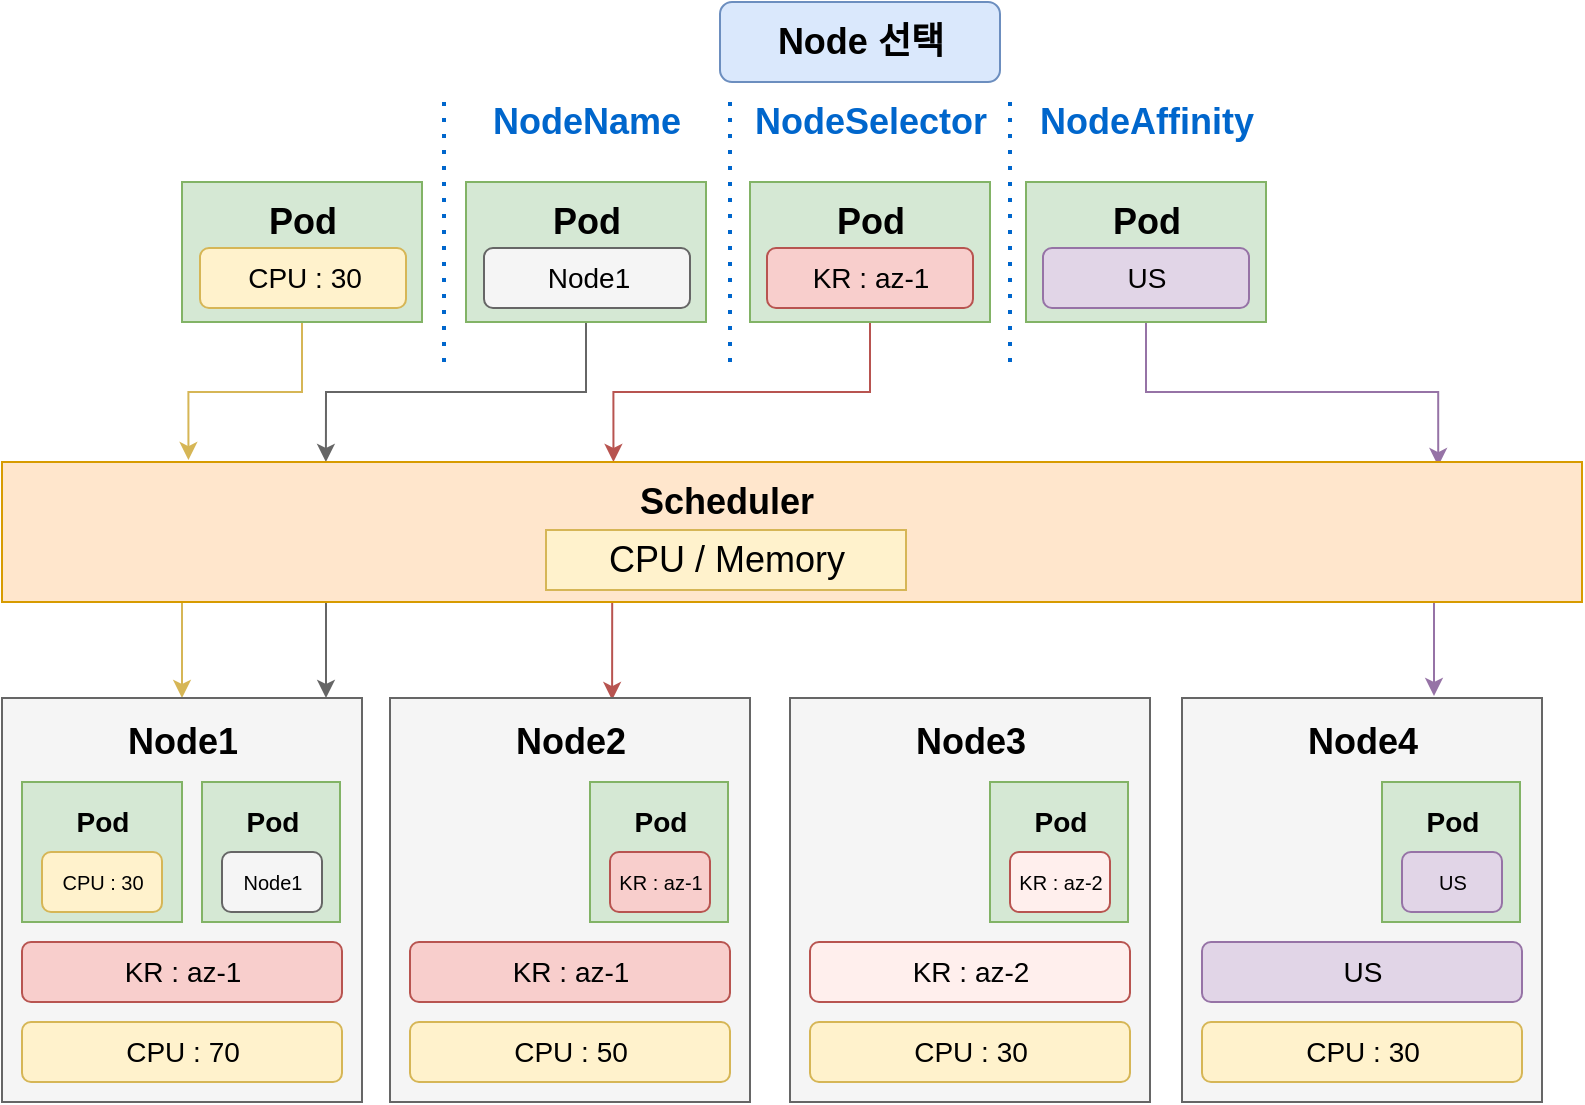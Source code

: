 <mxfile version="15.8.6" type="github">
  <diagram id="DPgHXlCVzqi7R0CJ91FG" name="Page-1">
    <mxGraphModel dx="1422" dy="762" grid="1" gridSize="10" guides="1" tooltips="1" connect="1" arrows="1" fold="1" page="1" pageScale="1" pageWidth="827" pageHeight="1169" math="0" shadow="0">
      <root>
        <mxCell id="0" />
        <mxCell id="1" parent="0" />
        <mxCell id="qnsOKVuPS2ipW3x4oZC6-25" value="" style="rounded=1;whiteSpace=wrap;html=1;fontSize=24;fillColor=#dae8fc;strokeColor=#6c8ebf;" vertex="1" parent="1">
          <mxGeometry x="379" y="130" width="140" height="40" as="geometry" />
        </mxCell>
        <mxCell id="qnsOKVuPS2ipW3x4oZC6-26" value="&lt;b&gt;&lt;font style=&quot;font-size: 18px&quot; color=&quot;#0066cc&quot;&gt;NodeName&lt;/font&gt;&lt;/b&gt;" style="text;html=1;resizable=0;autosize=1;align=center;verticalAlign=middle;points=[];fillColor=none;strokeColor=none;rounded=0;" vertex="1" parent="1">
          <mxGeometry x="257" y="180" width="110" height="20" as="geometry" />
        </mxCell>
        <mxCell id="qnsOKVuPS2ipW3x4oZC6-27" value="&lt;b&gt;&lt;font style=&quot;font-size: 18px&quot; color=&quot;#0066cc&quot;&gt;NodeSelector&lt;/font&gt;&lt;/b&gt;" style="text;html=1;resizable=0;autosize=1;align=center;verticalAlign=middle;points=[];fillColor=none;strokeColor=none;rounded=0;" vertex="1" parent="1">
          <mxGeometry x="389" y="180" width="130" height="20" as="geometry" />
        </mxCell>
        <mxCell id="qnsOKVuPS2ipW3x4oZC6-28" value="&lt;b&gt;&lt;font style=&quot;font-size: 18px&quot; color=&quot;#0066cc&quot;&gt;NodeAffinity&lt;/font&gt;&lt;/b&gt;" style="text;html=1;resizable=0;autosize=1;align=center;verticalAlign=middle;points=[];fillColor=none;strokeColor=none;rounded=0;" vertex="1" parent="1">
          <mxGeometry x="532" y="180" width="120" height="20" as="geometry" />
        </mxCell>
        <mxCell id="qnsOKVuPS2ipW3x4oZC6-29" value="" style="endArrow=none;dashed=1;html=1;dashPattern=1 3;strokeWidth=2;rounded=0;fontSize=18;fontColor=#0066CC;strokeColor=#0066CC;" edge="1" parent="1">
          <mxGeometry width="50" height="50" relative="1" as="geometry">
            <mxPoint x="524" y="310" as="sourcePoint" />
            <mxPoint x="524" y="180" as="targetPoint" />
          </mxGeometry>
        </mxCell>
        <mxCell id="qnsOKVuPS2ipW3x4oZC6-30" value="" style="endArrow=none;dashed=1;html=1;dashPattern=1 3;strokeWidth=2;rounded=0;fontSize=18;fontColor=#0066CC;strokeColor=#0066CC;" edge="1" parent="1">
          <mxGeometry width="50" height="50" relative="1" as="geometry">
            <mxPoint x="384" y="310" as="sourcePoint" />
            <mxPoint x="384" y="180" as="targetPoint" />
          </mxGeometry>
        </mxCell>
        <mxCell id="qnsOKVuPS2ipW3x4oZC6-97" style="edgeStyle=orthogonalEdgeStyle;rounded=0;orthogonalLoop=1;jettySize=auto;html=1;exitX=0.5;exitY=1;exitDx=0;exitDy=0;entryX=0.387;entryY=0;entryDx=0;entryDy=0;entryPerimeter=0;fontSize=10;fontColor=#0066CC;strokeColor=#b85450;fillColor=#f8cecc;" edge="1" parent="1" source="qnsOKVuPS2ipW3x4oZC6-31" target="qnsOKVuPS2ipW3x4oZC6-38">
          <mxGeometry relative="1" as="geometry" />
        </mxCell>
        <mxCell id="qnsOKVuPS2ipW3x4oZC6-31" value="" style="rounded=0;whiteSpace=wrap;html=1;fontSize=18;fillColor=#d5e8d4;strokeColor=#82b366;" vertex="1" parent="1">
          <mxGeometry x="394" y="220" width="120" height="70" as="geometry" />
        </mxCell>
        <mxCell id="qnsOKVuPS2ipW3x4oZC6-79" style="edgeStyle=orthogonalEdgeStyle;rounded=0;orthogonalLoop=1;jettySize=auto;html=1;exitX=0.5;exitY=1;exitDx=0;exitDy=0;entryX=0.205;entryY=0;entryDx=0;entryDy=0;entryPerimeter=0;fontSize=10;fontColor=#0066CC;strokeColor=#666666;fillColor=#f5f5f5;" edge="1" parent="1" source="qnsOKVuPS2ipW3x4oZC6-32" target="qnsOKVuPS2ipW3x4oZC6-38">
          <mxGeometry relative="1" as="geometry" />
        </mxCell>
        <mxCell id="qnsOKVuPS2ipW3x4oZC6-32" value="" style="rounded=0;whiteSpace=wrap;html=1;fontSize=18;fillColor=#d5e8d4;strokeColor=#82b366;" vertex="1" parent="1">
          <mxGeometry x="252" y="220" width="120" height="70" as="geometry" />
        </mxCell>
        <mxCell id="qnsOKVuPS2ipW3x4oZC6-119" style="edgeStyle=orthogonalEdgeStyle;rounded=0;orthogonalLoop=1;jettySize=auto;html=1;exitX=0.5;exitY=1;exitDx=0;exitDy=0;entryX=0.909;entryY=0.029;entryDx=0;entryDy=0;entryPerimeter=0;fontSize=10;fontColor=#0066CC;strokeColor=#9673a6;fillColor=#e1d5e7;" edge="1" parent="1" source="qnsOKVuPS2ipW3x4oZC6-33" target="qnsOKVuPS2ipW3x4oZC6-38">
          <mxGeometry relative="1" as="geometry" />
        </mxCell>
        <mxCell id="qnsOKVuPS2ipW3x4oZC6-33" value="" style="rounded=0;whiteSpace=wrap;html=1;fontSize=18;fillColor=#d5e8d4;strokeColor=#82b366;" vertex="1" parent="1">
          <mxGeometry x="532" y="220" width="120" height="70" as="geometry" />
        </mxCell>
        <mxCell id="qnsOKVuPS2ipW3x4oZC6-34" value="&lt;b&gt;&lt;font style=&quot;font-size: 18px&quot;&gt;Pod&lt;/font&gt;&lt;/b&gt;" style="text;html=1;resizable=0;autosize=1;align=center;verticalAlign=middle;points=[];fillColor=none;strokeColor=none;rounded=0;" vertex="1" parent="1">
          <mxGeometry x="429" y="230" width="50" height="20" as="geometry" />
        </mxCell>
        <mxCell id="qnsOKVuPS2ipW3x4oZC6-35" value="&lt;b&gt;&lt;font style=&quot;font-size: 18px&quot;&gt;Pod&lt;/font&gt;&lt;/b&gt;" style="text;html=1;resizable=0;autosize=1;align=center;verticalAlign=middle;points=[];fillColor=none;strokeColor=none;rounded=0;" vertex="1" parent="1">
          <mxGeometry x="287" y="230" width="50" height="20" as="geometry" />
        </mxCell>
        <mxCell id="qnsOKVuPS2ipW3x4oZC6-36" value="&lt;b&gt;&lt;font style=&quot;font-size: 18px&quot;&gt;Pod&lt;/font&gt;&lt;/b&gt;" style="text;html=1;resizable=0;autosize=1;align=center;verticalAlign=middle;points=[];fillColor=none;strokeColor=none;rounded=0;" vertex="1" parent="1">
          <mxGeometry x="567" y="230" width="50" height="20" as="geometry" />
        </mxCell>
        <mxCell id="qnsOKVuPS2ipW3x4oZC6-37" value="&lt;b&gt;&lt;font style=&quot;font-size: 18px&quot;&gt;Node 선택&lt;/font&gt;&lt;/b&gt;" style="text;html=1;resizable=0;autosize=1;align=center;verticalAlign=middle;points=[];fillColor=none;strokeColor=none;rounded=0;" vertex="1" parent="1">
          <mxGeometry x="399" y="140" width="100" height="20" as="geometry" />
        </mxCell>
        <mxCell id="qnsOKVuPS2ipW3x4oZC6-78" style="edgeStyle=orthogonalEdgeStyle;rounded=0;orthogonalLoop=1;jettySize=auto;html=1;exitX=0.25;exitY=1;exitDx=0;exitDy=0;entryX=0.5;entryY=0;entryDx=0;entryDy=0;fontSize=10;fontColor=#0066CC;strokeColor=#d6b656;fillColor=#fff2cc;" edge="1" parent="1" source="qnsOKVuPS2ipW3x4oZC6-38" target="qnsOKVuPS2ipW3x4oZC6-42">
          <mxGeometry relative="1" as="geometry">
            <Array as="points">
              <mxPoint x="110" y="430" />
            </Array>
          </mxGeometry>
        </mxCell>
        <mxCell id="qnsOKVuPS2ipW3x4oZC6-80" style="edgeStyle=orthogonalEdgeStyle;rounded=0;orthogonalLoop=1;jettySize=auto;html=1;exitX=0.25;exitY=1;exitDx=0;exitDy=0;entryX=0.9;entryY=0;entryDx=0;entryDy=0;entryPerimeter=0;fontSize=10;fontColor=#0066CC;strokeColor=#666666;fillColor=#f5f5f5;" edge="1" parent="1" source="qnsOKVuPS2ipW3x4oZC6-38" target="qnsOKVuPS2ipW3x4oZC6-42">
          <mxGeometry relative="1" as="geometry">
            <Array as="points">
              <mxPoint x="182" y="430" />
            </Array>
          </mxGeometry>
        </mxCell>
        <mxCell id="qnsOKVuPS2ipW3x4oZC6-98" style="edgeStyle=orthogonalEdgeStyle;rounded=0;orthogonalLoop=1;jettySize=auto;html=1;exitX=0.5;exitY=1;exitDx=0;exitDy=0;entryX=0.617;entryY=0.005;entryDx=0;entryDy=0;entryPerimeter=0;fontSize=10;fontColor=#0066CC;strokeColor=#b85450;fillColor=#f8cecc;" edge="1" parent="1" source="qnsOKVuPS2ipW3x4oZC6-38" target="qnsOKVuPS2ipW3x4oZC6-81">
          <mxGeometry relative="1" as="geometry">
            <Array as="points">
              <mxPoint x="325" y="430" />
            </Array>
          </mxGeometry>
        </mxCell>
        <mxCell id="qnsOKVuPS2ipW3x4oZC6-120" style="edgeStyle=orthogonalEdgeStyle;rounded=0;orthogonalLoop=1;jettySize=auto;html=1;exitX=0.75;exitY=1;exitDx=0;exitDy=0;entryX=0.7;entryY=-0.005;entryDx=0;entryDy=0;entryPerimeter=0;fontSize=10;fontColor=#0066CC;strokeColor=#9673a6;fillColor=#e1d5e7;" edge="1" parent="1" source="qnsOKVuPS2ipW3x4oZC6-38" target="qnsOKVuPS2ipW3x4oZC6-109">
          <mxGeometry relative="1" as="geometry">
            <Array as="points">
              <mxPoint x="736" y="430" />
            </Array>
          </mxGeometry>
        </mxCell>
        <mxCell id="qnsOKVuPS2ipW3x4oZC6-38" value="" style="rounded=0;whiteSpace=wrap;html=1;fontSize=18;fillColor=#ffe6cc;strokeColor=#d79b00;" vertex="1" parent="1">
          <mxGeometry x="20" y="360" width="790" height="70" as="geometry" />
        </mxCell>
        <mxCell id="qnsOKVuPS2ipW3x4oZC6-39" value="&lt;b&gt;&lt;font style=&quot;font-size: 18px&quot;&gt;Scheduler&lt;/font&gt;&lt;/b&gt;" style="text;html=1;resizable=0;autosize=1;align=center;verticalAlign=middle;points=[];fillColor=none;strokeColor=none;rounded=0;" vertex="1" parent="1">
          <mxGeometry x="332" y="370" width="100" height="20" as="geometry" />
        </mxCell>
        <mxCell id="qnsOKVuPS2ipW3x4oZC6-40" value="" style="rounded=0;whiteSpace=wrap;html=1;fontSize=18;fillColor=#fff2cc;strokeColor=#d6b656;" vertex="1" parent="1">
          <mxGeometry x="292" y="394" width="180" height="30" as="geometry" />
        </mxCell>
        <mxCell id="qnsOKVuPS2ipW3x4oZC6-41" value="&lt;font style=&quot;font-size: 18px&quot;&gt;CPU / Memory&lt;/font&gt;" style="text;html=1;resizable=0;autosize=1;align=center;verticalAlign=middle;points=[];fillColor=none;strokeColor=none;rounded=0;" vertex="1" parent="1">
          <mxGeometry x="317" y="399" width="130" height="20" as="geometry" />
        </mxCell>
        <mxCell id="qnsOKVuPS2ipW3x4oZC6-42" value="" style="rounded=0;whiteSpace=wrap;html=1;fontSize=18;fontColor=#333333;fillColor=#f5f5f5;strokeColor=#666666;" vertex="1" parent="1">
          <mxGeometry x="20" y="478" width="180" height="202" as="geometry" />
        </mxCell>
        <mxCell id="qnsOKVuPS2ipW3x4oZC6-44" value="&lt;b&gt;&lt;font style=&quot;font-size: 18px&quot;&gt;Node1&lt;/font&gt;&lt;/b&gt;" style="text;html=1;resizable=0;autosize=1;align=center;verticalAlign=middle;points=[];fillColor=none;strokeColor=none;rounded=0;" vertex="1" parent="1">
          <mxGeometry x="75" y="490" width="70" height="20" as="geometry" />
        </mxCell>
        <mxCell id="qnsOKVuPS2ipW3x4oZC6-45" value="" style="rounded=1;whiteSpace=wrap;html=1;fontSize=18;fillColor=#f5f5f5;strokeColor=#666666;fontColor=#333333;" vertex="1" parent="1">
          <mxGeometry x="261" y="253" width="103" height="30" as="geometry" />
        </mxCell>
        <mxCell id="qnsOKVuPS2ipW3x4oZC6-46" value="&lt;font style=&quot;font-size: 14px&quot;&gt;Node1&lt;/font&gt;" style="text;html=1;resizable=0;autosize=1;align=center;verticalAlign=middle;points=[];fillColor=none;strokeColor=none;rounded=0;" vertex="1" parent="1">
          <mxGeometry x="282.5" y="258" width="60" height="20" as="geometry" />
        </mxCell>
        <mxCell id="qnsOKVuPS2ipW3x4oZC6-47" value="" style="rounded=1;whiteSpace=wrap;html=1;fontSize=18;fillColor=#f8cecc;strokeColor=#b85450;" vertex="1" parent="1">
          <mxGeometry x="402.5" y="253" width="103" height="30" as="geometry" />
        </mxCell>
        <mxCell id="qnsOKVuPS2ipW3x4oZC6-48" value="&lt;font style=&quot;font-size: 14px&quot;&gt;KR : az-1&lt;/font&gt;" style="text;html=1;resizable=0;autosize=1;align=center;verticalAlign=middle;points=[];fillColor=none;strokeColor=none;rounded=0;" vertex="1" parent="1">
          <mxGeometry x="419" y="258" width="70" height="20" as="geometry" />
        </mxCell>
        <mxCell id="qnsOKVuPS2ipW3x4oZC6-49" value="" style="rounded=1;whiteSpace=wrap;html=1;fontSize=18;fillColor=#e1d5e7;strokeColor=#9673a6;" vertex="1" parent="1">
          <mxGeometry x="540.5" y="253" width="103" height="30" as="geometry" />
        </mxCell>
        <mxCell id="qnsOKVuPS2ipW3x4oZC6-50" value="&lt;font style=&quot;font-size: 14px&quot;&gt;US&lt;/font&gt;" style="text;html=1;resizable=0;autosize=1;align=center;verticalAlign=middle;points=[];fillColor=none;strokeColor=none;rounded=0;" vertex="1" parent="1">
          <mxGeometry x="577" y="258" width="30" height="20" as="geometry" />
        </mxCell>
        <mxCell id="qnsOKVuPS2ipW3x4oZC6-51" value="" style="rounded=0;whiteSpace=wrap;html=1;fontSize=18;fillColor=#d5e8d4;strokeColor=#82b366;" vertex="1" parent="1">
          <mxGeometry x="120" y="520" width="69" height="70" as="geometry" />
        </mxCell>
        <mxCell id="qnsOKVuPS2ipW3x4oZC6-52" value="&lt;b&gt;&lt;font style=&quot;font-size: 14px&quot;&gt;Pod&lt;/font&gt;&lt;/b&gt;" style="text;html=1;resizable=0;autosize=1;align=center;verticalAlign=middle;points=[];fillColor=none;strokeColor=none;rounded=0;" vertex="1" parent="1">
          <mxGeometry x="135" y="530" width="40" height="20" as="geometry" />
        </mxCell>
        <mxCell id="qnsOKVuPS2ipW3x4oZC6-53" value="" style="rounded=1;whiteSpace=wrap;html=1;fontSize=18;fillColor=#f5f5f5;strokeColor=#666666;fontColor=#333333;" vertex="1" parent="1">
          <mxGeometry x="130" y="555" width="50" height="30" as="geometry" />
        </mxCell>
        <mxCell id="qnsOKVuPS2ipW3x4oZC6-54" value="&lt;font style=&quot;font-size: 10px&quot;&gt;Node1&lt;/font&gt;" style="text;html=1;resizable=0;autosize=1;align=center;verticalAlign=middle;points=[];fillColor=none;strokeColor=none;rounded=0;" vertex="1" parent="1">
          <mxGeometry x="135" y="560" width="40" height="20" as="geometry" />
        </mxCell>
        <mxCell id="qnsOKVuPS2ipW3x4oZC6-56" value="" style="rounded=1;whiteSpace=wrap;html=1;fontSize=18;fillColor=#f8cecc;strokeColor=#b85450;" vertex="1" parent="1">
          <mxGeometry x="30" y="600" width="160" height="30" as="geometry" />
        </mxCell>
        <mxCell id="qnsOKVuPS2ipW3x4oZC6-57" value="&lt;font style=&quot;font-size: 14px&quot;&gt;KR : az-1&lt;/font&gt;" style="text;html=1;resizable=0;autosize=1;align=center;verticalAlign=middle;points=[];fillColor=none;strokeColor=none;rounded=0;" vertex="1" parent="1">
          <mxGeometry x="75" y="605" width="70" height="20" as="geometry" />
        </mxCell>
        <mxCell id="qnsOKVuPS2ipW3x4oZC6-58" value="" style="endArrow=none;dashed=1;html=1;dashPattern=1 3;strokeWidth=2;rounded=0;fontSize=18;fontColor=#0066CC;strokeColor=#0066CC;" edge="1" parent="1">
          <mxGeometry width="50" height="50" relative="1" as="geometry">
            <mxPoint x="241" y="310" as="sourcePoint" />
            <mxPoint x="241" y="180" as="targetPoint" />
          </mxGeometry>
        </mxCell>
        <mxCell id="qnsOKVuPS2ipW3x4oZC6-77" style="edgeStyle=orthogonalEdgeStyle;rounded=0;orthogonalLoop=1;jettySize=auto;html=1;exitX=0.5;exitY=1;exitDx=0;exitDy=0;entryX=0.118;entryY=-0.014;entryDx=0;entryDy=0;entryPerimeter=0;fontSize=10;fontColor=#0066CC;strokeColor=#d6b656;fillColor=#fff2cc;" edge="1" parent="1" source="qnsOKVuPS2ipW3x4oZC6-59" target="qnsOKVuPS2ipW3x4oZC6-38">
          <mxGeometry relative="1" as="geometry" />
        </mxCell>
        <mxCell id="qnsOKVuPS2ipW3x4oZC6-59" value="" style="rounded=0;whiteSpace=wrap;html=1;fontSize=18;fillColor=#d5e8d4;strokeColor=#82b366;" vertex="1" parent="1">
          <mxGeometry x="110" y="220" width="120" height="70" as="geometry" />
        </mxCell>
        <mxCell id="qnsOKVuPS2ipW3x4oZC6-60" value="&lt;b&gt;&lt;font style=&quot;font-size: 18px&quot;&gt;Pod&lt;/font&gt;&lt;/b&gt;" style="text;html=1;resizable=0;autosize=1;align=center;verticalAlign=middle;points=[];fillColor=none;strokeColor=none;rounded=0;" vertex="1" parent="1">
          <mxGeometry x="145" y="230" width="50" height="20" as="geometry" />
        </mxCell>
        <mxCell id="qnsOKVuPS2ipW3x4oZC6-61" value="" style="rounded=1;whiteSpace=wrap;html=1;fontSize=18;fillColor=#fff2cc;strokeColor=#d6b656;" vertex="1" parent="1">
          <mxGeometry x="119" y="253" width="103" height="30" as="geometry" />
        </mxCell>
        <mxCell id="qnsOKVuPS2ipW3x4oZC6-62" value="&lt;font style=&quot;font-size: 14px&quot;&gt;CPU : 30&lt;/font&gt;" style="text;html=1;resizable=0;autosize=1;align=center;verticalAlign=middle;points=[];fillColor=none;strokeColor=none;rounded=0;" vertex="1" parent="1">
          <mxGeometry x="135.5" y="258" width="70" height="20" as="geometry" />
        </mxCell>
        <mxCell id="qnsOKVuPS2ipW3x4oZC6-63" value="" style="rounded=1;whiteSpace=wrap;html=1;fontSize=18;fillColor=#fff2cc;strokeColor=#d6b656;" vertex="1" parent="1">
          <mxGeometry x="30" y="640" width="160" height="30" as="geometry" />
        </mxCell>
        <mxCell id="qnsOKVuPS2ipW3x4oZC6-64" value="&lt;font style=&quot;font-size: 14px&quot;&gt;CPU : 70&lt;/font&gt;" style="text;html=1;resizable=0;autosize=1;align=center;verticalAlign=middle;points=[];fillColor=none;strokeColor=none;rounded=0;" vertex="1" parent="1">
          <mxGeometry x="75" y="645" width="70" height="20" as="geometry" />
        </mxCell>
        <mxCell id="qnsOKVuPS2ipW3x4oZC6-70" value="" style="rounded=0;whiteSpace=wrap;html=1;fontSize=18;fillColor=#d5e8d4;strokeColor=#82b366;" vertex="1" parent="1">
          <mxGeometry x="30" y="520" width="80" height="70" as="geometry" />
        </mxCell>
        <mxCell id="qnsOKVuPS2ipW3x4oZC6-71" value="&lt;b&gt;&lt;font style=&quot;font-size: 14px&quot;&gt;Pod&lt;/font&gt;&lt;/b&gt;" style="text;html=1;resizable=0;autosize=1;align=center;verticalAlign=middle;points=[];fillColor=none;strokeColor=none;rounded=0;" vertex="1" parent="1">
          <mxGeometry x="50" y="530" width="40" height="20" as="geometry" />
        </mxCell>
        <mxCell id="qnsOKVuPS2ipW3x4oZC6-72" value="" style="rounded=1;whiteSpace=wrap;html=1;fontSize=18;fillColor=#fff2cc;strokeColor=#d6b656;" vertex="1" parent="1">
          <mxGeometry x="40" y="555" width="60" height="30" as="geometry" />
        </mxCell>
        <mxCell id="qnsOKVuPS2ipW3x4oZC6-73" value="&lt;font style=&quot;font-size: 10px&quot;&gt;CPU : 30&lt;/font&gt;" style="text;html=1;resizable=0;autosize=1;align=center;verticalAlign=middle;points=[];fillColor=none;strokeColor=none;rounded=0;" vertex="1" parent="1">
          <mxGeometry x="40" y="560" width="60" height="20" as="geometry" />
        </mxCell>
        <mxCell id="qnsOKVuPS2ipW3x4oZC6-81" value="" style="rounded=0;whiteSpace=wrap;html=1;fontSize=18;fontColor=#333333;fillColor=#f5f5f5;strokeColor=#666666;" vertex="1" parent="1">
          <mxGeometry x="214" y="478" width="180" height="202" as="geometry" />
        </mxCell>
        <mxCell id="qnsOKVuPS2ipW3x4oZC6-82" value="&lt;b&gt;&lt;font style=&quot;font-size: 18px&quot;&gt;Node2&lt;/font&gt;&lt;/b&gt;" style="text;html=1;resizable=0;autosize=1;align=center;verticalAlign=middle;points=[];fillColor=none;strokeColor=none;rounded=0;" vertex="1" parent="1">
          <mxGeometry x="269" y="490" width="70" height="20" as="geometry" />
        </mxCell>
        <mxCell id="qnsOKVuPS2ipW3x4oZC6-83" value="" style="rounded=0;whiteSpace=wrap;html=1;fontSize=18;fillColor=#d5e8d4;strokeColor=#82b366;" vertex="1" parent="1">
          <mxGeometry x="314" y="520" width="69" height="70" as="geometry" />
        </mxCell>
        <mxCell id="qnsOKVuPS2ipW3x4oZC6-84" value="&lt;b&gt;&lt;font style=&quot;font-size: 14px&quot;&gt;Pod&lt;/font&gt;&lt;/b&gt;" style="text;html=1;resizable=0;autosize=1;align=center;verticalAlign=middle;points=[];fillColor=none;strokeColor=none;rounded=0;" vertex="1" parent="1">
          <mxGeometry x="329" y="530" width="40" height="20" as="geometry" />
        </mxCell>
        <mxCell id="qnsOKVuPS2ipW3x4oZC6-85" value="" style="rounded=1;whiteSpace=wrap;html=1;fontSize=18;fillColor=#f8cecc;strokeColor=#b85450;" vertex="1" parent="1">
          <mxGeometry x="324" y="555" width="50" height="30" as="geometry" />
        </mxCell>
        <mxCell id="qnsOKVuPS2ipW3x4oZC6-86" value="&lt;font style=&quot;font-size: 10px&quot;&gt;KR : az-1&lt;/font&gt;" style="text;html=1;resizable=0;autosize=1;align=center;verticalAlign=middle;points=[];fillColor=none;strokeColor=none;rounded=0;" vertex="1" parent="1">
          <mxGeometry x="319" y="560" width="60" height="20" as="geometry" />
        </mxCell>
        <mxCell id="qnsOKVuPS2ipW3x4oZC6-87" value="" style="rounded=1;whiteSpace=wrap;html=1;fontSize=18;fillColor=#f8cecc;strokeColor=#b85450;" vertex="1" parent="1">
          <mxGeometry x="224" y="600" width="160" height="30" as="geometry" />
        </mxCell>
        <mxCell id="qnsOKVuPS2ipW3x4oZC6-88" value="&lt;font style=&quot;font-size: 14px&quot;&gt;KR : az-1&lt;/font&gt;" style="text;html=1;resizable=0;autosize=1;align=center;verticalAlign=middle;points=[];fillColor=none;strokeColor=none;rounded=0;" vertex="1" parent="1">
          <mxGeometry x="269" y="605" width="70" height="20" as="geometry" />
        </mxCell>
        <mxCell id="qnsOKVuPS2ipW3x4oZC6-89" value="" style="rounded=1;whiteSpace=wrap;html=1;fontSize=18;fillColor=#fff2cc;strokeColor=#d6b656;" vertex="1" parent="1">
          <mxGeometry x="224" y="640" width="160" height="30" as="geometry" />
        </mxCell>
        <mxCell id="qnsOKVuPS2ipW3x4oZC6-90" value="&lt;font style=&quot;font-size: 14px&quot;&gt;CPU : 50&lt;/font&gt;" style="text;html=1;resizable=0;autosize=1;align=center;verticalAlign=middle;points=[];fillColor=none;strokeColor=none;rounded=0;" vertex="1" parent="1">
          <mxGeometry x="269" y="645" width="70" height="20" as="geometry" />
        </mxCell>
        <mxCell id="qnsOKVuPS2ipW3x4oZC6-99" value="" style="rounded=0;whiteSpace=wrap;html=1;fontSize=18;fontColor=#333333;fillColor=#f5f5f5;strokeColor=#666666;" vertex="1" parent="1">
          <mxGeometry x="414" y="478" width="180" height="202" as="geometry" />
        </mxCell>
        <mxCell id="qnsOKVuPS2ipW3x4oZC6-100" value="&lt;b&gt;&lt;font style=&quot;font-size: 18px&quot;&gt;Node3&lt;/font&gt;&lt;/b&gt;" style="text;html=1;resizable=0;autosize=1;align=center;verticalAlign=middle;points=[];fillColor=none;strokeColor=none;rounded=0;" vertex="1" parent="1">
          <mxGeometry x="469" y="490" width="70" height="20" as="geometry" />
        </mxCell>
        <mxCell id="qnsOKVuPS2ipW3x4oZC6-101" value="" style="rounded=0;whiteSpace=wrap;html=1;fontSize=18;fillColor=#d5e8d4;strokeColor=#82b366;" vertex="1" parent="1">
          <mxGeometry x="514" y="520" width="69" height="70" as="geometry" />
        </mxCell>
        <mxCell id="qnsOKVuPS2ipW3x4oZC6-102" value="&lt;b&gt;&lt;font style=&quot;font-size: 14px&quot;&gt;Pod&lt;/font&gt;&lt;/b&gt;" style="text;html=1;resizable=0;autosize=1;align=center;verticalAlign=middle;points=[];fillColor=none;strokeColor=none;rounded=0;" vertex="1" parent="1">
          <mxGeometry x="529" y="530" width="40" height="20" as="geometry" />
        </mxCell>
        <mxCell id="qnsOKVuPS2ipW3x4oZC6-103" value="" style="rounded=1;whiteSpace=wrap;html=1;fontSize=18;fillColor=#FFEFED;strokeColor=#b85450;" vertex="1" parent="1">
          <mxGeometry x="524" y="555" width="50" height="30" as="geometry" />
        </mxCell>
        <mxCell id="qnsOKVuPS2ipW3x4oZC6-104" value="&lt;font style=&quot;font-size: 10px&quot;&gt;KR : az-2&lt;/font&gt;" style="text;html=1;resizable=0;autosize=1;align=center;verticalAlign=middle;points=[];fillColor=none;strokeColor=none;rounded=0;" vertex="1" parent="1">
          <mxGeometry x="519" y="560" width="60" height="20" as="geometry" />
        </mxCell>
        <mxCell id="qnsOKVuPS2ipW3x4oZC6-105" value="" style="rounded=1;whiteSpace=wrap;html=1;fontSize=18;fillColor=#FFEFED;strokeColor=#b85450;" vertex="1" parent="1">
          <mxGeometry x="424" y="600" width="160" height="30" as="geometry" />
        </mxCell>
        <mxCell id="qnsOKVuPS2ipW3x4oZC6-106" value="&lt;font style=&quot;font-size: 14px&quot;&gt;KR : az-2&lt;/font&gt;" style="text;html=1;resizable=0;autosize=1;align=center;verticalAlign=middle;points=[];fillColor=none;strokeColor=none;rounded=0;" vertex="1" parent="1">
          <mxGeometry x="469" y="605" width="70" height="20" as="geometry" />
        </mxCell>
        <mxCell id="qnsOKVuPS2ipW3x4oZC6-107" value="" style="rounded=1;whiteSpace=wrap;html=1;fontSize=18;fillColor=#fff2cc;strokeColor=#d6b656;" vertex="1" parent="1">
          <mxGeometry x="424" y="640" width="160" height="30" as="geometry" />
        </mxCell>
        <mxCell id="qnsOKVuPS2ipW3x4oZC6-108" value="&lt;font style=&quot;font-size: 14px&quot;&gt;CPU : 30&lt;/font&gt;" style="text;html=1;resizable=0;autosize=1;align=center;verticalAlign=middle;points=[];fillColor=none;strokeColor=none;rounded=0;" vertex="1" parent="1">
          <mxGeometry x="469" y="645" width="70" height="20" as="geometry" />
        </mxCell>
        <mxCell id="qnsOKVuPS2ipW3x4oZC6-109" value="" style="rounded=0;whiteSpace=wrap;html=1;fontSize=18;fontColor=#333333;fillColor=#f5f5f5;strokeColor=#666666;" vertex="1" parent="1">
          <mxGeometry x="610" y="478" width="180" height="202" as="geometry" />
        </mxCell>
        <mxCell id="qnsOKVuPS2ipW3x4oZC6-110" value="&lt;b&gt;&lt;font style=&quot;font-size: 18px&quot;&gt;Node4&lt;/font&gt;&lt;/b&gt;" style="text;html=1;resizable=0;autosize=1;align=center;verticalAlign=middle;points=[];fillColor=none;strokeColor=none;rounded=0;" vertex="1" parent="1">
          <mxGeometry x="665" y="490" width="70" height="20" as="geometry" />
        </mxCell>
        <mxCell id="qnsOKVuPS2ipW3x4oZC6-111" value="" style="rounded=0;whiteSpace=wrap;html=1;fontSize=18;fillColor=#d5e8d4;strokeColor=#82b366;" vertex="1" parent="1">
          <mxGeometry x="710" y="520" width="69" height="70" as="geometry" />
        </mxCell>
        <mxCell id="qnsOKVuPS2ipW3x4oZC6-112" value="&lt;b&gt;&lt;font style=&quot;font-size: 14px&quot;&gt;Pod&lt;/font&gt;&lt;/b&gt;" style="text;html=1;resizable=0;autosize=1;align=center;verticalAlign=middle;points=[];fillColor=none;strokeColor=none;rounded=0;" vertex="1" parent="1">
          <mxGeometry x="725" y="530" width="40" height="20" as="geometry" />
        </mxCell>
        <mxCell id="qnsOKVuPS2ipW3x4oZC6-113" value="" style="rounded=1;whiteSpace=wrap;html=1;fontSize=18;fillColor=#e1d5e7;strokeColor=#9673a6;" vertex="1" parent="1">
          <mxGeometry x="720" y="555" width="50" height="30" as="geometry" />
        </mxCell>
        <mxCell id="qnsOKVuPS2ipW3x4oZC6-114" value="&lt;font style=&quot;font-size: 10px&quot;&gt;US&lt;/font&gt;" style="text;html=1;resizable=0;autosize=1;align=center;verticalAlign=middle;points=[];fillColor=none;strokeColor=none;rounded=0;" vertex="1" parent="1">
          <mxGeometry x="730" y="560" width="30" height="20" as="geometry" />
        </mxCell>
        <mxCell id="qnsOKVuPS2ipW3x4oZC6-115" value="" style="rounded=1;whiteSpace=wrap;html=1;fontSize=18;fillColor=#e1d5e7;strokeColor=#9673a6;" vertex="1" parent="1">
          <mxGeometry x="620" y="600" width="160" height="30" as="geometry" />
        </mxCell>
        <mxCell id="qnsOKVuPS2ipW3x4oZC6-116" value="&lt;span style=&quot;font-size: 14px&quot;&gt;US&lt;/span&gt;" style="text;html=1;resizable=0;autosize=1;align=center;verticalAlign=middle;points=[];fillColor=none;strokeColor=none;rounded=0;" vertex="1" parent="1">
          <mxGeometry x="685" y="605" width="30" height="20" as="geometry" />
        </mxCell>
        <mxCell id="qnsOKVuPS2ipW3x4oZC6-117" value="" style="rounded=1;whiteSpace=wrap;html=1;fontSize=18;fillColor=#fff2cc;strokeColor=#d6b656;" vertex="1" parent="1">
          <mxGeometry x="620" y="640" width="160" height="30" as="geometry" />
        </mxCell>
        <mxCell id="qnsOKVuPS2ipW3x4oZC6-118" value="&lt;font style=&quot;font-size: 14px&quot;&gt;CPU : 30&lt;/font&gt;" style="text;html=1;resizable=0;autosize=1;align=center;verticalAlign=middle;points=[];fillColor=none;strokeColor=none;rounded=0;" vertex="1" parent="1">
          <mxGeometry x="665" y="645" width="70" height="20" as="geometry" />
        </mxCell>
      </root>
    </mxGraphModel>
  </diagram>
</mxfile>
